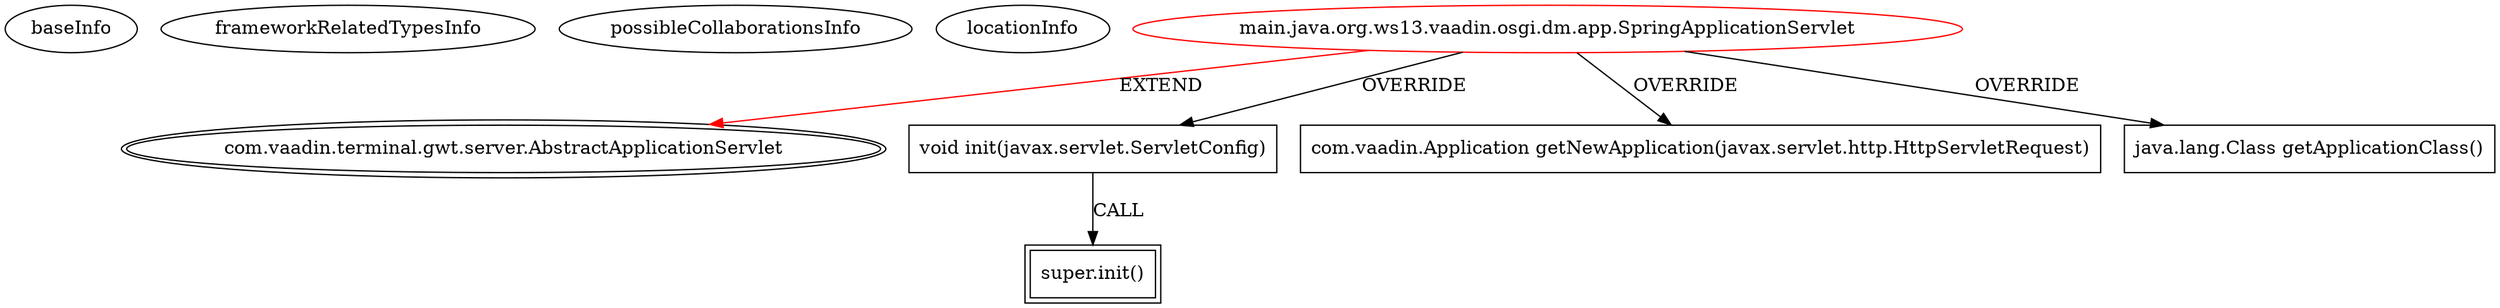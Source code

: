 digraph {
baseInfo[graphId=1117,category="extension_graph",isAnonymous=false,possibleRelation=false]
frameworkRelatedTypesInfo[0="com.vaadin.terminal.gwt.server.AbstractApplicationServlet"]
possibleCollaborationsInfo[]
locationInfo[projectName="ctranxuan-o-vaadin",filePath="/ctranxuan-o-vaadin/o-vaadin-master/vaadin-modules-dm-sample/vaadin-modules-dm-app/src/main/java/org/ws13/vaadin/osgi/dm/app/SpringApplicationServlet.java",contextSignature="SpringApplicationServlet",graphId="1117"]
0[label="main.java.org.ws13.vaadin.osgi.dm.app.SpringApplicationServlet",vertexType="ROOT_CLIENT_CLASS_DECLARATION",isFrameworkType=false,color=red]
1[label="com.vaadin.terminal.gwt.server.AbstractApplicationServlet",vertexType="FRAMEWORK_CLASS_TYPE",isFrameworkType=true,peripheries=2]
2[label="void init(javax.servlet.ServletConfig)",vertexType="OVERRIDING_METHOD_DECLARATION",isFrameworkType=false,shape=box]
3[label="super.init()",vertexType="SUPER_CALL",isFrameworkType=true,peripheries=2,shape=box]
4[label="com.vaadin.Application getNewApplication(javax.servlet.http.HttpServletRequest)",vertexType="OVERRIDING_METHOD_DECLARATION",isFrameworkType=false,shape=box]
5[label="java.lang.Class getApplicationClass()",vertexType="OVERRIDING_METHOD_DECLARATION",isFrameworkType=false,shape=box]
0->1[label="EXTEND",color=red]
0->2[label="OVERRIDE"]
2->3[label="CALL"]
0->4[label="OVERRIDE"]
0->5[label="OVERRIDE"]
}
